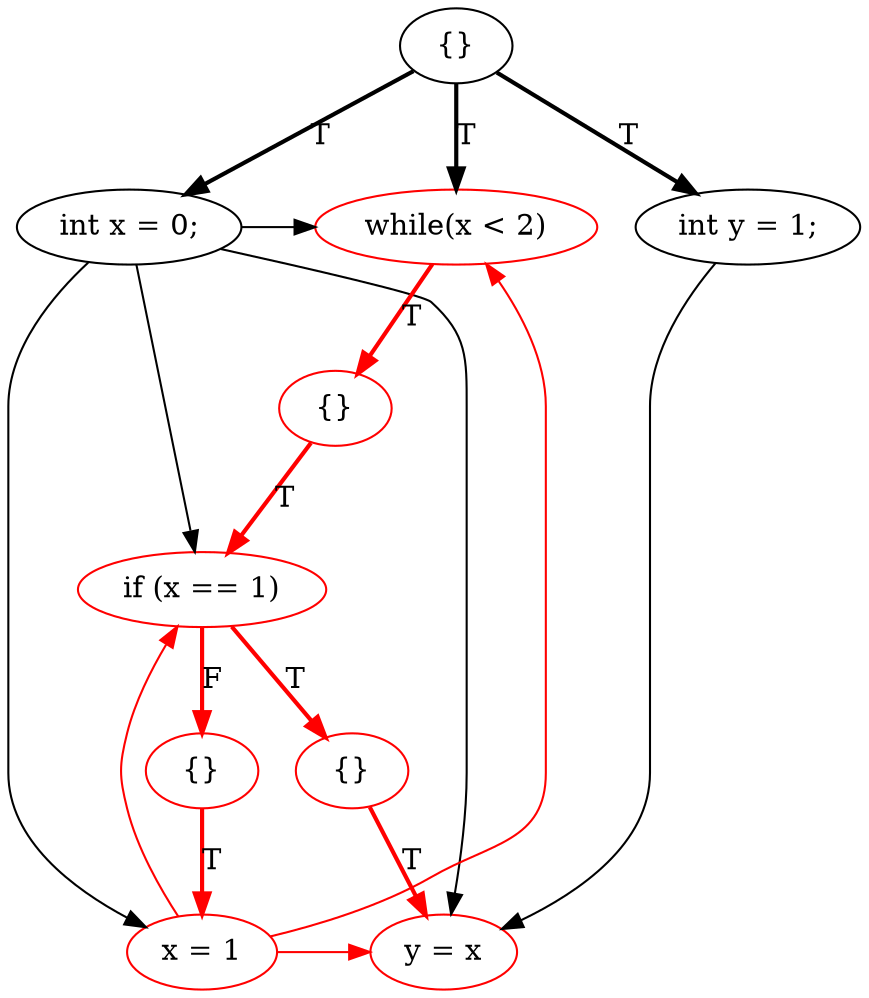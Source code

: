 digraph {
rankdir=TD;
3[label="{}"]; 
3 -> 6[label="T",style=bold];
6[label="int x = 0;"];
6 -> 0;
6 -> 4;
6 -> 8;
6 -> 9;
3 -> 7[label="T",style=bold];
7[label="int y = 1;"];
7 -> 8;
3 -> 4[label="T",style=bold];
4[label="while(x < 2)",color=red]; 
4 -> 5[label="T",style=bold,color=red];
5[label="{}",color=red]; 
5 -> 0[label="T",style=bold,color=red];
0[label="if (x == 1)",color=red]; 
0 -> 1[label="T",style=bold,color=red];
1[label="{}",color=red]; 
1 -> 8[label="T",style=bold,color=red];
8[label="y = x",color=red];
0 -> 2[label="F",style=bold,color=red];
2[label="{}",color=red]; 
2 -> 9[label="T",style=bold,color=red];
9[label="x = 1",color=red];
9 -> 0[color=red];
9 -> 4[color=red];
9 -> 8[color=red];
{ rank=same 6 7 4 }{ rank=same 5 }{ rank=same 0 }{ rank=same 1 2 }{ rank=same 8 9 }
}